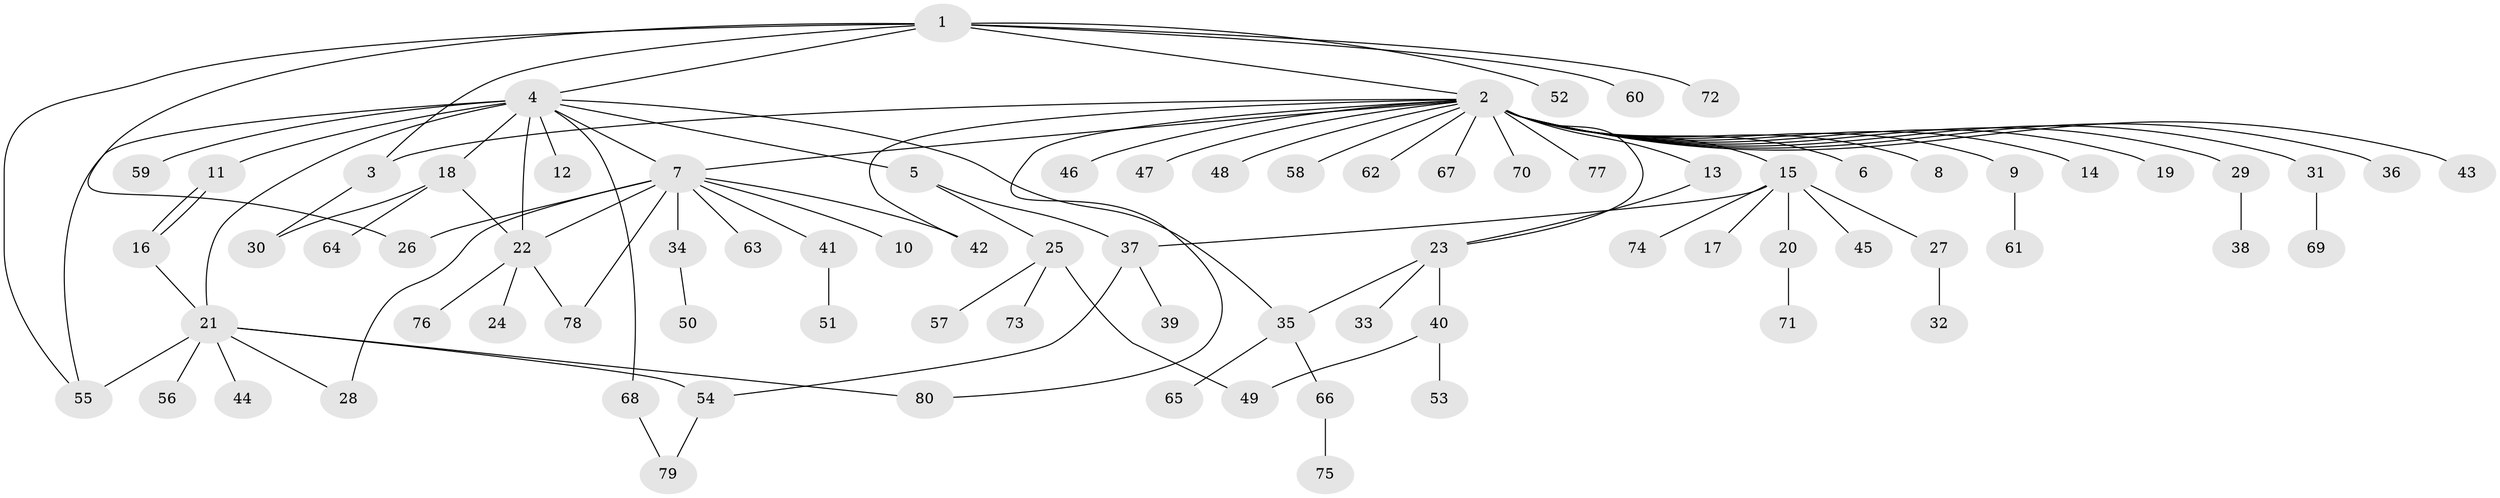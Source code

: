 // coarse degree distribution, {1: 0.9166666666666666, 16: 0.041666666666666664, 8: 0.041666666666666664}
// Generated by graph-tools (version 1.1) at 2025/51/03/04/25 21:51:14]
// undirected, 80 vertices, 99 edges
graph export_dot {
graph [start="1"]
  node [color=gray90,style=filled];
  1;
  2;
  3;
  4;
  5;
  6;
  7;
  8;
  9;
  10;
  11;
  12;
  13;
  14;
  15;
  16;
  17;
  18;
  19;
  20;
  21;
  22;
  23;
  24;
  25;
  26;
  27;
  28;
  29;
  30;
  31;
  32;
  33;
  34;
  35;
  36;
  37;
  38;
  39;
  40;
  41;
  42;
  43;
  44;
  45;
  46;
  47;
  48;
  49;
  50;
  51;
  52;
  53;
  54;
  55;
  56;
  57;
  58;
  59;
  60;
  61;
  62;
  63;
  64;
  65;
  66;
  67;
  68;
  69;
  70;
  71;
  72;
  73;
  74;
  75;
  76;
  77;
  78;
  79;
  80;
  1 -- 2;
  1 -- 3;
  1 -- 4;
  1 -- 26;
  1 -- 52;
  1 -- 55;
  1 -- 60;
  1 -- 72;
  2 -- 3;
  2 -- 6;
  2 -- 7;
  2 -- 8;
  2 -- 9;
  2 -- 13;
  2 -- 14;
  2 -- 15;
  2 -- 19;
  2 -- 23;
  2 -- 29;
  2 -- 31;
  2 -- 36;
  2 -- 42;
  2 -- 43;
  2 -- 46;
  2 -- 47;
  2 -- 48;
  2 -- 58;
  2 -- 62;
  2 -- 67;
  2 -- 70;
  2 -- 77;
  2 -- 80;
  3 -- 30;
  4 -- 5;
  4 -- 7;
  4 -- 11;
  4 -- 12;
  4 -- 18;
  4 -- 21;
  4 -- 22;
  4 -- 35;
  4 -- 55;
  4 -- 59;
  4 -- 68;
  5 -- 25;
  5 -- 37;
  7 -- 10;
  7 -- 22;
  7 -- 26;
  7 -- 28;
  7 -- 34;
  7 -- 41;
  7 -- 42;
  7 -- 63;
  7 -- 78;
  9 -- 61;
  11 -- 16;
  11 -- 16;
  13 -- 23;
  15 -- 17;
  15 -- 20;
  15 -- 27;
  15 -- 37;
  15 -- 45;
  15 -- 74;
  16 -- 21;
  18 -- 22;
  18 -- 30;
  18 -- 64;
  20 -- 71;
  21 -- 28;
  21 -- 44;
  21 -- 54;
  21 -- 55;
  21 -- 56;
  21 -- 80;
  22 -- 24;
  22 -- 76;
  22 -- 78;
  23 -- 33;
  23 -- 35;
  23 -- 40;
  25 -- 49;
  25 -- 57;
  25 -- 73;
  27 -- 32;
  29 -- 38;
  31 -- 69;
  34 -- 50;
  35 -- 65;
  35 -- 66;
  37 -- 39;
  37 -- 54;
  40 -- 49;
  40 -- 53;
  41 -- 51;
  54 -- 79;
  66 -- 75;
  68 -- 79;
}
